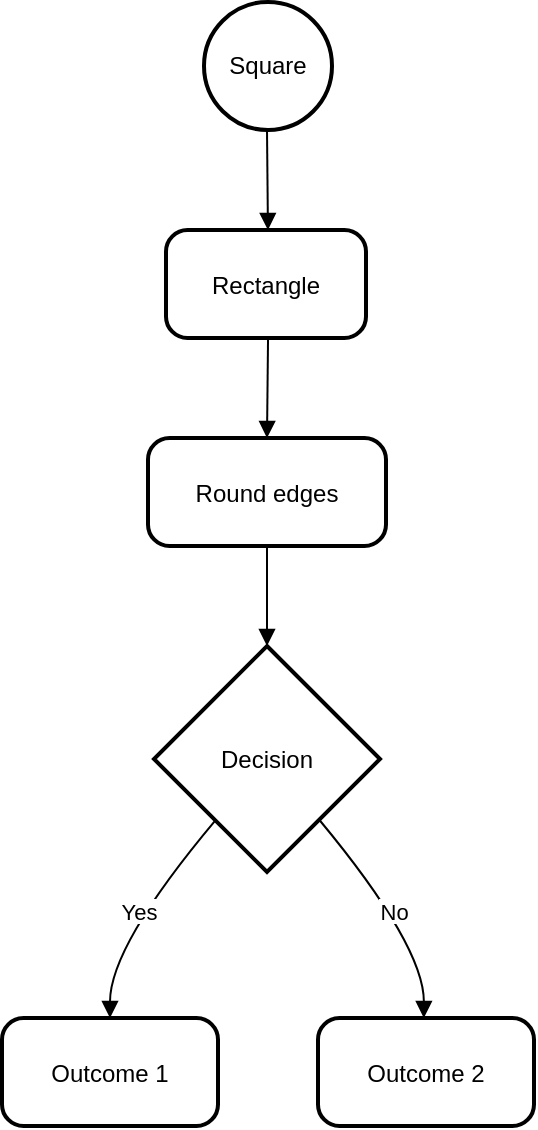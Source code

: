 <mxfile version="26.1.1">
  <diagram name="第 1 页" id="uR5_9y7ifxJ2iwTnP9Bc">
    <mxGraphModel>
      <root>
        <mxCell id="0" />
        <mxCell id="1" parent="0" />
        <mxCell id="2" value="Square" style="ellipse;aspect=fixed;strokeWidth=2;whiteSpace=wrap;" vertex="1" parent="1">
          <mxGeometry x="109" y="8" width="64" height="64" as="geometry" />
        </mxCell>
        <mxCell id="3" value="Rectangle" style="rounded=1;arcSize=20;strokeWidth=2" vertex="1" parent="1">
          <mxGeometry x="90" y="122" width="100" height="54" as="geometry" />
        </mxCell>
        <mxCell id="4" value="Round edges" style="rounded=1;arcSize=20;strokeWidth=2" vertex="1" parent="1">
          <mxGeometry x="81" y="226" width="119" height="54" as="geometry" />
        </mxCell>
        <mxCell id="5" value="Decision" style="rhombus;strokeWidth=2;whiteSpace=wrap;" vertex="1" parent="1">
          <mxGeometry x="84" y="330" width="113" height="113" as="geometry" />
        </mxCell>
        <mxCell id="6" value="Outcome 1" style="rounded=1;arcSize=20;strokeWidth=2" vertex="1" parent="1">
          <mxGeometry x="8" y="516" width="108" height="54" as="geometry" />
        </mxCell>
        <mxCell id="7" value="Outcome 2" style="rounded=1;arcSize=20;strokeWidth=2" vertex="1" parent="1">
          <mxGeometry x="166" y="516" width="108" height="54" as="geometry" />
        </mxCell>
        <mxCell id="8" value="" style="curved=1;startArrow=none;endArrow=block;exitX=0.49;exitY=1;entryX=0.51;entryY=-0.01;" edge="1" parent="1" source="2" target="3">
          <mxGeometry relative="1" as="geometry">
            <Array as="points" />
          </mxGeometry>
        </mxCell>
        <mxCell id="9" value="" style="curved=1;startArrow=none;endArrow=block;exitX=0.51;exitY=0.99;entryX=0.5;entryY=-0.01;" edge="1" parent="1" source="3" target="4">
          <mxGeometry relative="1" as="geometry">
            <Array as="points" />
          </mxGeometry>
        </mxCell>
        <mxCell id="10" value="" style="curved=1;startArrow=none;endArrow=block;exitX=0.5;exitY=0.99;entryX=0.5;entryY=0;" edge="1" parent="1" source="4" target="5">
          <mxGeometry relative="1" as="geometry">
            <Array as="points" />
          </mxGeometry>
        </mxCell>
        <mxCell id="11" value="Yes" style="curved=1;startArrow=none;endArrow=block;exitX=0.08;exitY=1;entryX=0.5;entryY=0;" edge="1" parent="1" source="5" target="6">
          <mxGeometry relative="1" as="geometry">
            <Array as="points">
              <mxPoint x="62" y="480" />
            </Array>
          </mxGeometry>
        </mxCell>
        <mxCell id="12" value="No" style="curved=1;startArrow=none;endArrow=block;exitX=0.93;exitY=1;entryX=0.49;entryY=0;" edge="1" parent="1" source="5" target="7">
          <mxGeometry relative="1" as="geometry">
            <Array as="points">
              <mxPoint x="219" y="480" />
            </Array>
          </mxGeometry>
        </mxCell>
      </root>
    </mxGraphModel>
  </diagram>
</mxfile>
